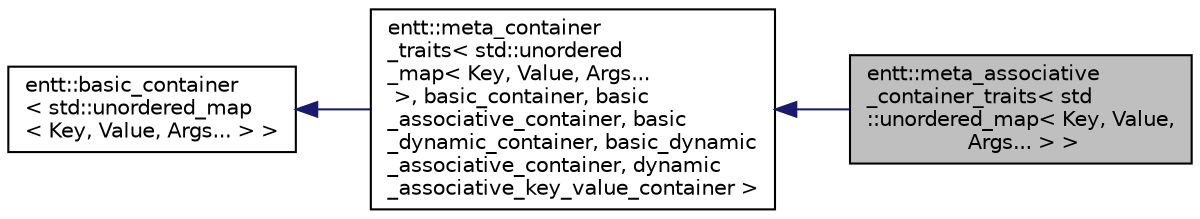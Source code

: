 digraph "entt::meta_associative_container_traits&lt; std::unordered_map&lt; Key, Value, Args... &gt; &gt;"
{
 // LATEX_PDF_SIZE
  edge [fontname="Helvetica",fontsize="10",labelfontname="Helvetica",labelfontsize="10"];
  node [fontname="Helvetica",fontsize="10",shape=record];
  rankdir="LR";
  Node1 [label="entt::meta_associative\l_container_traits\< std\l::unordered_map\< Key, Value,\l Args... \> \>",height=0.2,width=0.4,color="black", fillcolor="grey75", style="filled", fontcolor="black",tooltip="Meta associative container traits for std::unordered_maps of any type."];
  Node2 -> Node1 [dir="back",color="midnightblue",fontsize="10",style="solid",fontname="Helvetica"];
  Node2 [label="entt::meta_container\l_traits\< std::unordered\l_map\< Key, Value, Args...\l \>, basic_container, basic\l_associative_container, basic\l_dynamic_container, basic_dynamic\l_associative_container, dynamic\l_associative_key_value_container \>",height=0.2,width=0.4,color="black", fillcolor="white", style="filled",URL="$structentt_1_1meta__container__traits.html",tooltip=" "];
  Node3 -> Node2 [dir="back",color="midnightblue",fontsize="10",style="solid",fontname="Helvetica"];
  Node3 [label="entt::basic_container\l\< std::unordered_map\l\< Key, Value, Args... \> \>",height=0.2,width=0.4,color="black", fillcolor="white", style="filled",URL="$structentt_1_1basic__container.html",tooltip=" "];
}

